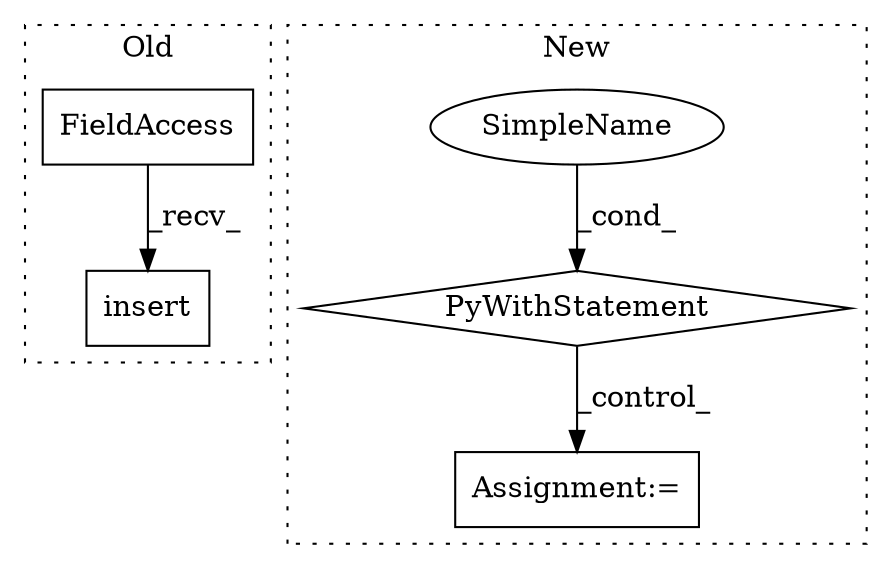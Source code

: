 digraph G {
subgraph cluster0 {
1 [label="insert" a="32" s="90,128" l="7,1" shape="box"];
3 [label="FieldAccess" a="22" s="81" l="8" shape="box"];
label = "Old";
style="dotted";
}
subgraph cluster1 {
2 [label="PyWithStatement" a="104" s="1067,1112" l="10,2" shape="diamond"];
4 [label="SimpleName" a="42" s="" l="" shape="ellipse"];
5 [label="Assignment:=" a="7" s="1129" l="10" shape="box"];
label = "New";
style="dotted";
}
2 -> 5 [label="_control_"];
3 -> 1 [label="_recv_"];
4 -> 2 [label="_cond_"];
}
